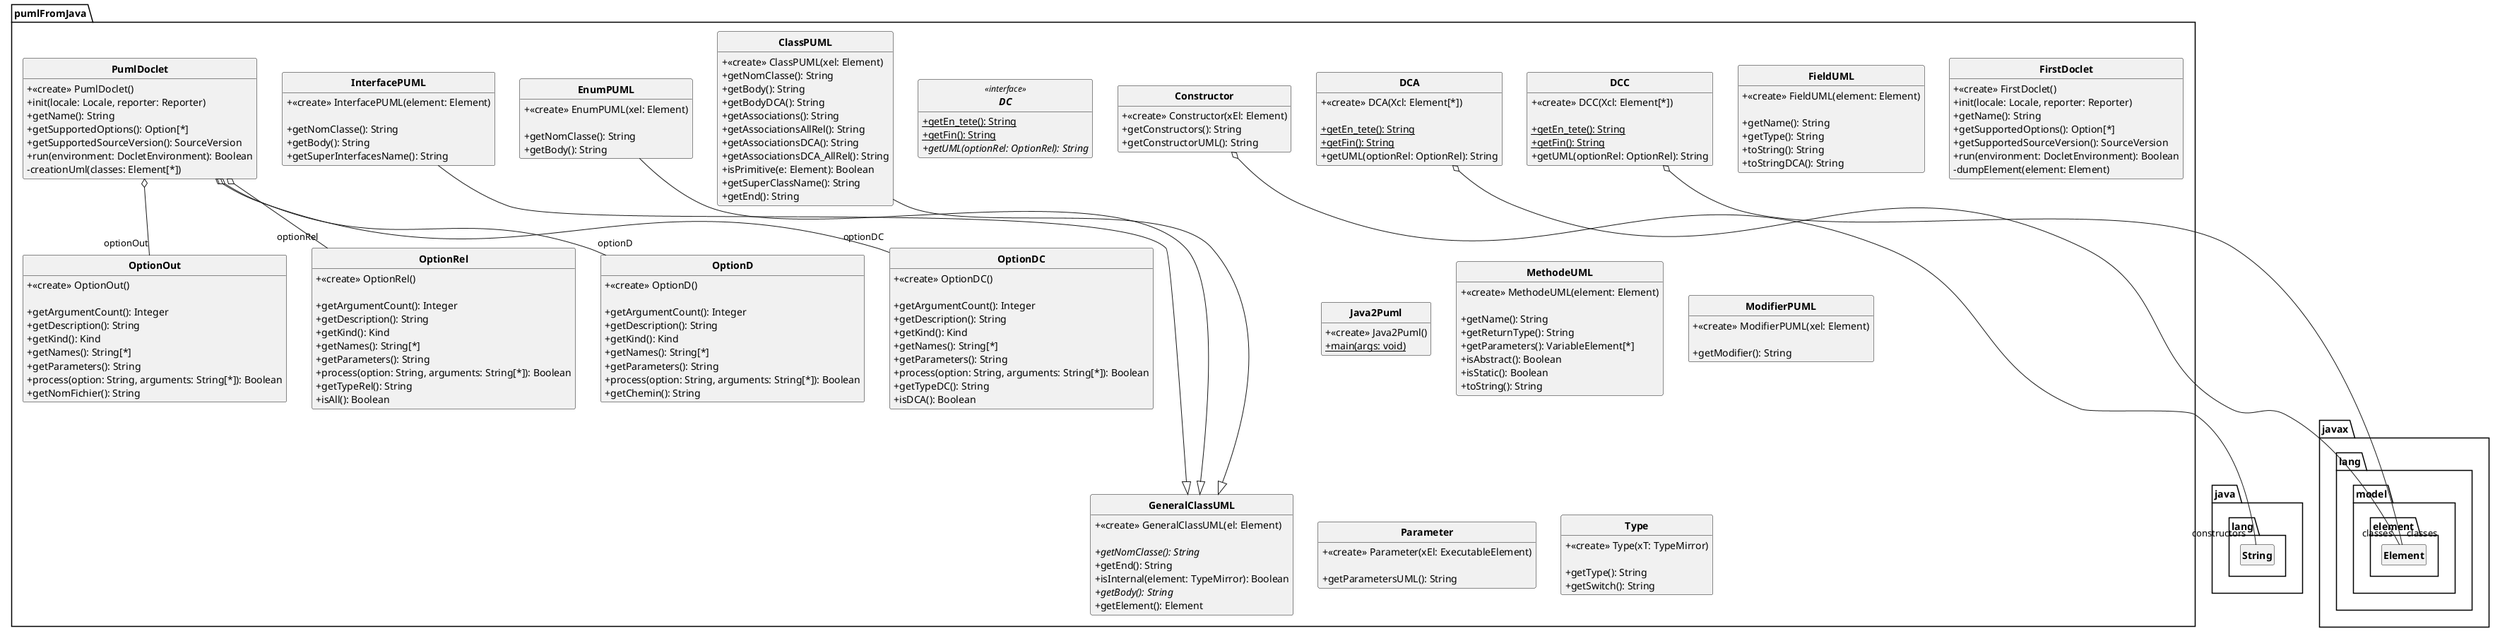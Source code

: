 @startuml
'https://plantuml.com/class-diagram
skinparam style strictuml
skinparam classAttributeIconSize 0
skinparam classFontStyle Bold
hide empty members

Class pumlFromJava.ClassPUML{
+ <<create>> ClassPUML(xel: Element)
+ getNomClasse(): String
+ getBody(): String
+ getBodyDCA(): String
+ getAssociations(): String
+ getAssociationsAllRel(): String
+ getAssociationsDCA(): String
+ getAssociationsDCA_AllRel(): String
+ isPrimitive(e: Element): Boolean
+ getSuperClassName(): String
+ getEnd(): String

}

pumlFromJava.ClassPUML ---|> pumlFromJava.GeneralClassUML
Class pumlFromJava.Constructor{
+ <<create>> Constructor(xEl: Element)



+ getConstructors(): String
+ getConstructorUML(): String

}
pumlFromJava.Constructor o--- "constructors"java.lang.String


Interface pumlFromJava.DC<<interface>> {
{static} + getEn_tete(): String
{static} + getFin(): String
{abstract} + getUML(optionRel: OptionRel): String

}

Class pumlFromJava.DCA{
+ <<create>> DCA(Xcl: Element[*])

{static} + getEn_tete(): String
{static} + getFin(): String
+ getUML(optionRel: OptionRel): String

}
pumlFromJava.DCA o--- "classes"javax.lang.model.element.Element


Class pumlFromJava.DCC{
+ <<create>> DCC(Xcl: Element[*])

{static} + getEn_tete(): String
{static} + getFin(): String
+ getUML(optionRel: OptionRel): String

}
pumlFromJava.DCC o--- "classes"javax.lang.model.element.Element


Class pumlFromJava.EnumPUML{
+ <<create>> EnumPUML(xel: Element)

+ getNomClasse(): String
+ getBody(): String

}

pumlFromJava.EnumPUML ---|> pumlFromJava.GeneralClassUML
Class pumlFromJava.FieldUML{
+ <<create>> FieldUML(element: Element)

+ getName(): String
+ getType(): String
+ toString(): String
+ toStringDCA(): String

}


Class pumlFromJava.FirstDoclet{
+ <<create>> FirstDoclet()
+ init(locale: Locale, reporter: Reporter)
+ getName(): String
+ getSupportedOptions(): Option[*]
+ getSupportedSourceVersion(): SourceVersion
+ run(environment: DocletEnvironment): Boolean
- dumpElement(element: Element)

}


Class pumlFromJava.GeneralClassUML{
+ <<create>> GeneralClassUML(el: Element)

{abstract} + getNomClasse(): String
+ getEnd(): String
+ isInternal(element: TypeMirror): Boolean
{abstract} + getBody(): String
+ getElement(): Element

}


Class pumlFromJava.InterfacePUML{
+ <<create>> InterfacePUML(element: Element)

+ getNomClasse(): String
+ getBody(): String
+ getSuperInterfacesName(): String

}

pumlFromJava.InterfacePUML ---|> pumlFromJava.GeneralClassUML
Class pumlFromJava.Java2Puml{
+ <<create>> Java2Puml()
{static} + main(args: void)

}


Class pumlFromJava.MethodeUML{
+ <<create>> MethodeUML(element: Element)

+ getName(): String
+ getReturnType(): String
+ getParameters(): VariableElement[*]
+ isAbstract(): Boolean
+ isStatic(): Boolean
+ toString(): String

}


Class pumlFromJava.ModifierPUML{
+ <<create>> ModifierPUML(xel: Element)

+ getModifier(): String

}


Class pumlFromJava.OptionD{
+ <<create>> OptionD()

+ getArgumentCount(): Integer
+ getDescription(): String
+ getKind(): Kind
+ getNames(): String[*]
+ getParameters(): String
+ process(option: String, arguments: String[*]): Boolean
+ getChemin(): String

}


Class pumlFromJava.OptionDC{
+ <<create>> OptionDC()

+ getArgumentCount(): Integer
+ getDescription(): String
+ getKind(): Kind
+ getNames(): String[*]
+ getParameters(): String
+ process(option: String, arguments: String[*]): Boolean
+ getTypeDC(): String
+ isDCA(): Boolean

}


Class pumlFromJava.OptionOut{
+ <<create>> OptionOut()

+ getArgumentCount(): Integer
+ getDescription(): String
+ getKind(): Kind
+ getNames(): String[*]
+ getParameters(): String
+ process(option: String, arguments: String[*]): Boolean
+ getNomFichier(): String

}


Class pumlFromJava.OptionRel{
+ <<create>> OptionRel()

+ getArgumentCount(): Integer
+ getDescription(): String
+ getKind(): Kind
+ getNames(): String[*]
+ getParameters(): String
+ process(option: String, arguments: String[*]): Boolean
+ getTypeRel(): String
+ isAll(): Boolean

}


Class pumlFromJava.Parameter{
+ <<create>> Parameter(xEl: ExecutableElement)

+ getParametersUML(): String

}


Class pumlFromJava.PumlDoclet{
+ <<create>> PumlDoclet()




+ init(locale: Locale, reporter: Reporter)
+ getName(): String
+ getSupportedOptions(): Option[*]
+ getSupportedSourceVersion(): SourceVersion
+ run(environment: DocletEnvironment): Boolean
- creationUml(classes: Element[*])

}
pumlFromJava.PumlDoclet o-- "optionOut"pumlFromJava.OptionOut
pumlFromJava.PumlDoclet o-- "optionD"pumlFromJava.OptionD
pumlFromJava.PumlDoclet o-- "optionDC"pumlFromJava.OptionDC
pumlFromJava.PumlDoclet o-- "optionRel"pumlFromJava.OptionRel


Class pumlFromJava.Type{
+ <<create>> Type(xT: TypeMirror)

+ getType(): String
+ getSwitch(): String

}



@enduml

